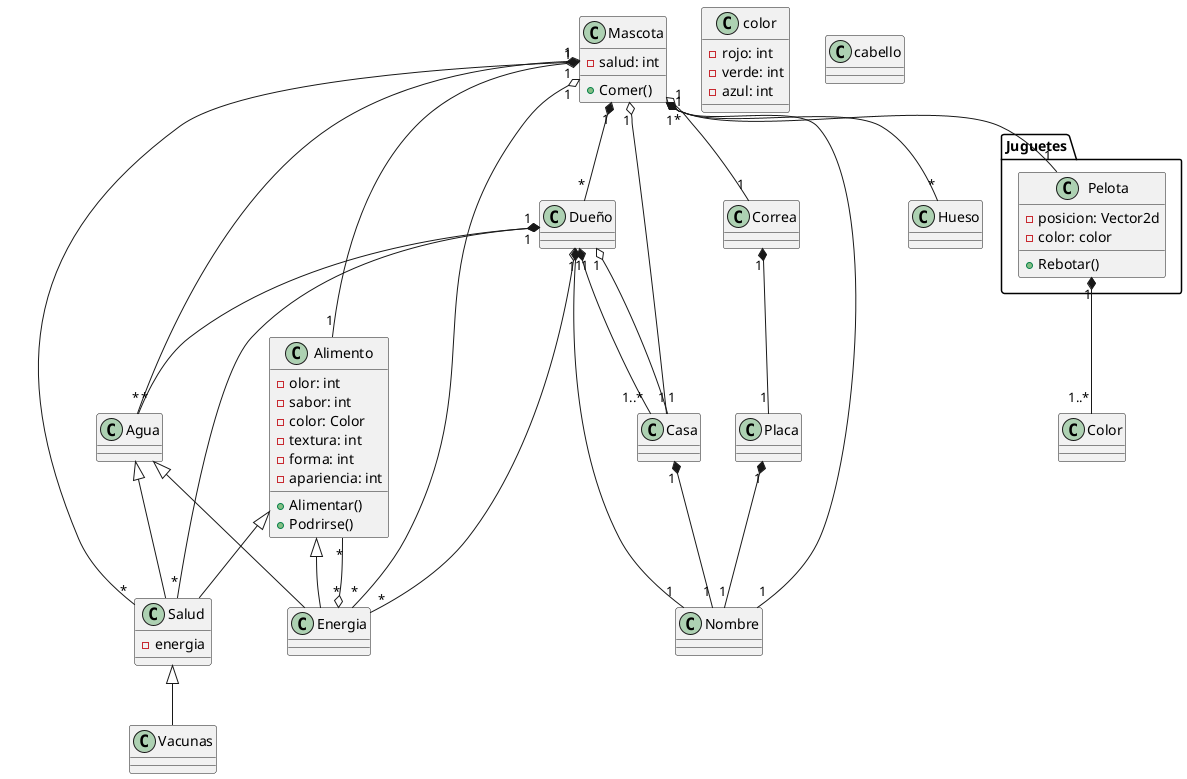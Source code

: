 @startuml mascota

class Mascota {
    - salud: int  
    + Comer() 
}
class Alimento{
    -olor: int
    -sabor: int 
    -color: Color 
    -textura: int 
    -forma: int
    -apariencia: int 
    +Alimentar()
    +Podrirse()
}
class Salud{
    -energia 
    
}
class Nombre 
class Hueso
package Juguetes{
class Pelota{
    - posicion: Vector2d
    -color: color
    + Rebotar()
}
}
class color {
    -rojo: int
    -verde: int
    -azul: int
}
class Dueño
class Energia
class Correa
class Vacunas
class Casa
class Placa
class Agua
class cabello
Mascota "*" *-- "1" Nombre
Mascota "1" *-- "*" Dueño
Dueño "1" *-- "1" Nombre
Mascota "1" *-- "*" Hueso
Mascota "1" o-- "*" Energia
Energia "*" o-- "*" Alimento
Mascota "1" o-- "1" Pelota
Mascota "1" *-- "*" Salud
Dueño "1" *-- "*" Salud
Dueño "1" o-- "*" Energia
Alimento  <|--  Salud
Mascota "1" o-- "1" Correa
Salud  <|--  Vacunas
Casa "1" *-- "1" Nombre
Mascota "1" o-- "1" Casa
Dueño "1" *-- "1..*"Casa
Dueño "1" o-- "1" Casa
Placa "1" *-- "1" Nombre
Correa "1" *-- "1" Placa
Mascota "1" o-- "*" Agua
Dueño "1" o-- "*" Agua
Agua  <|--  Energia
Agua  <|--  Salud
Alimento  <|--  Energia
Mascota "1" o-- "1" Alimento
Pelota "1" *-- "1..*"Color
@enduml